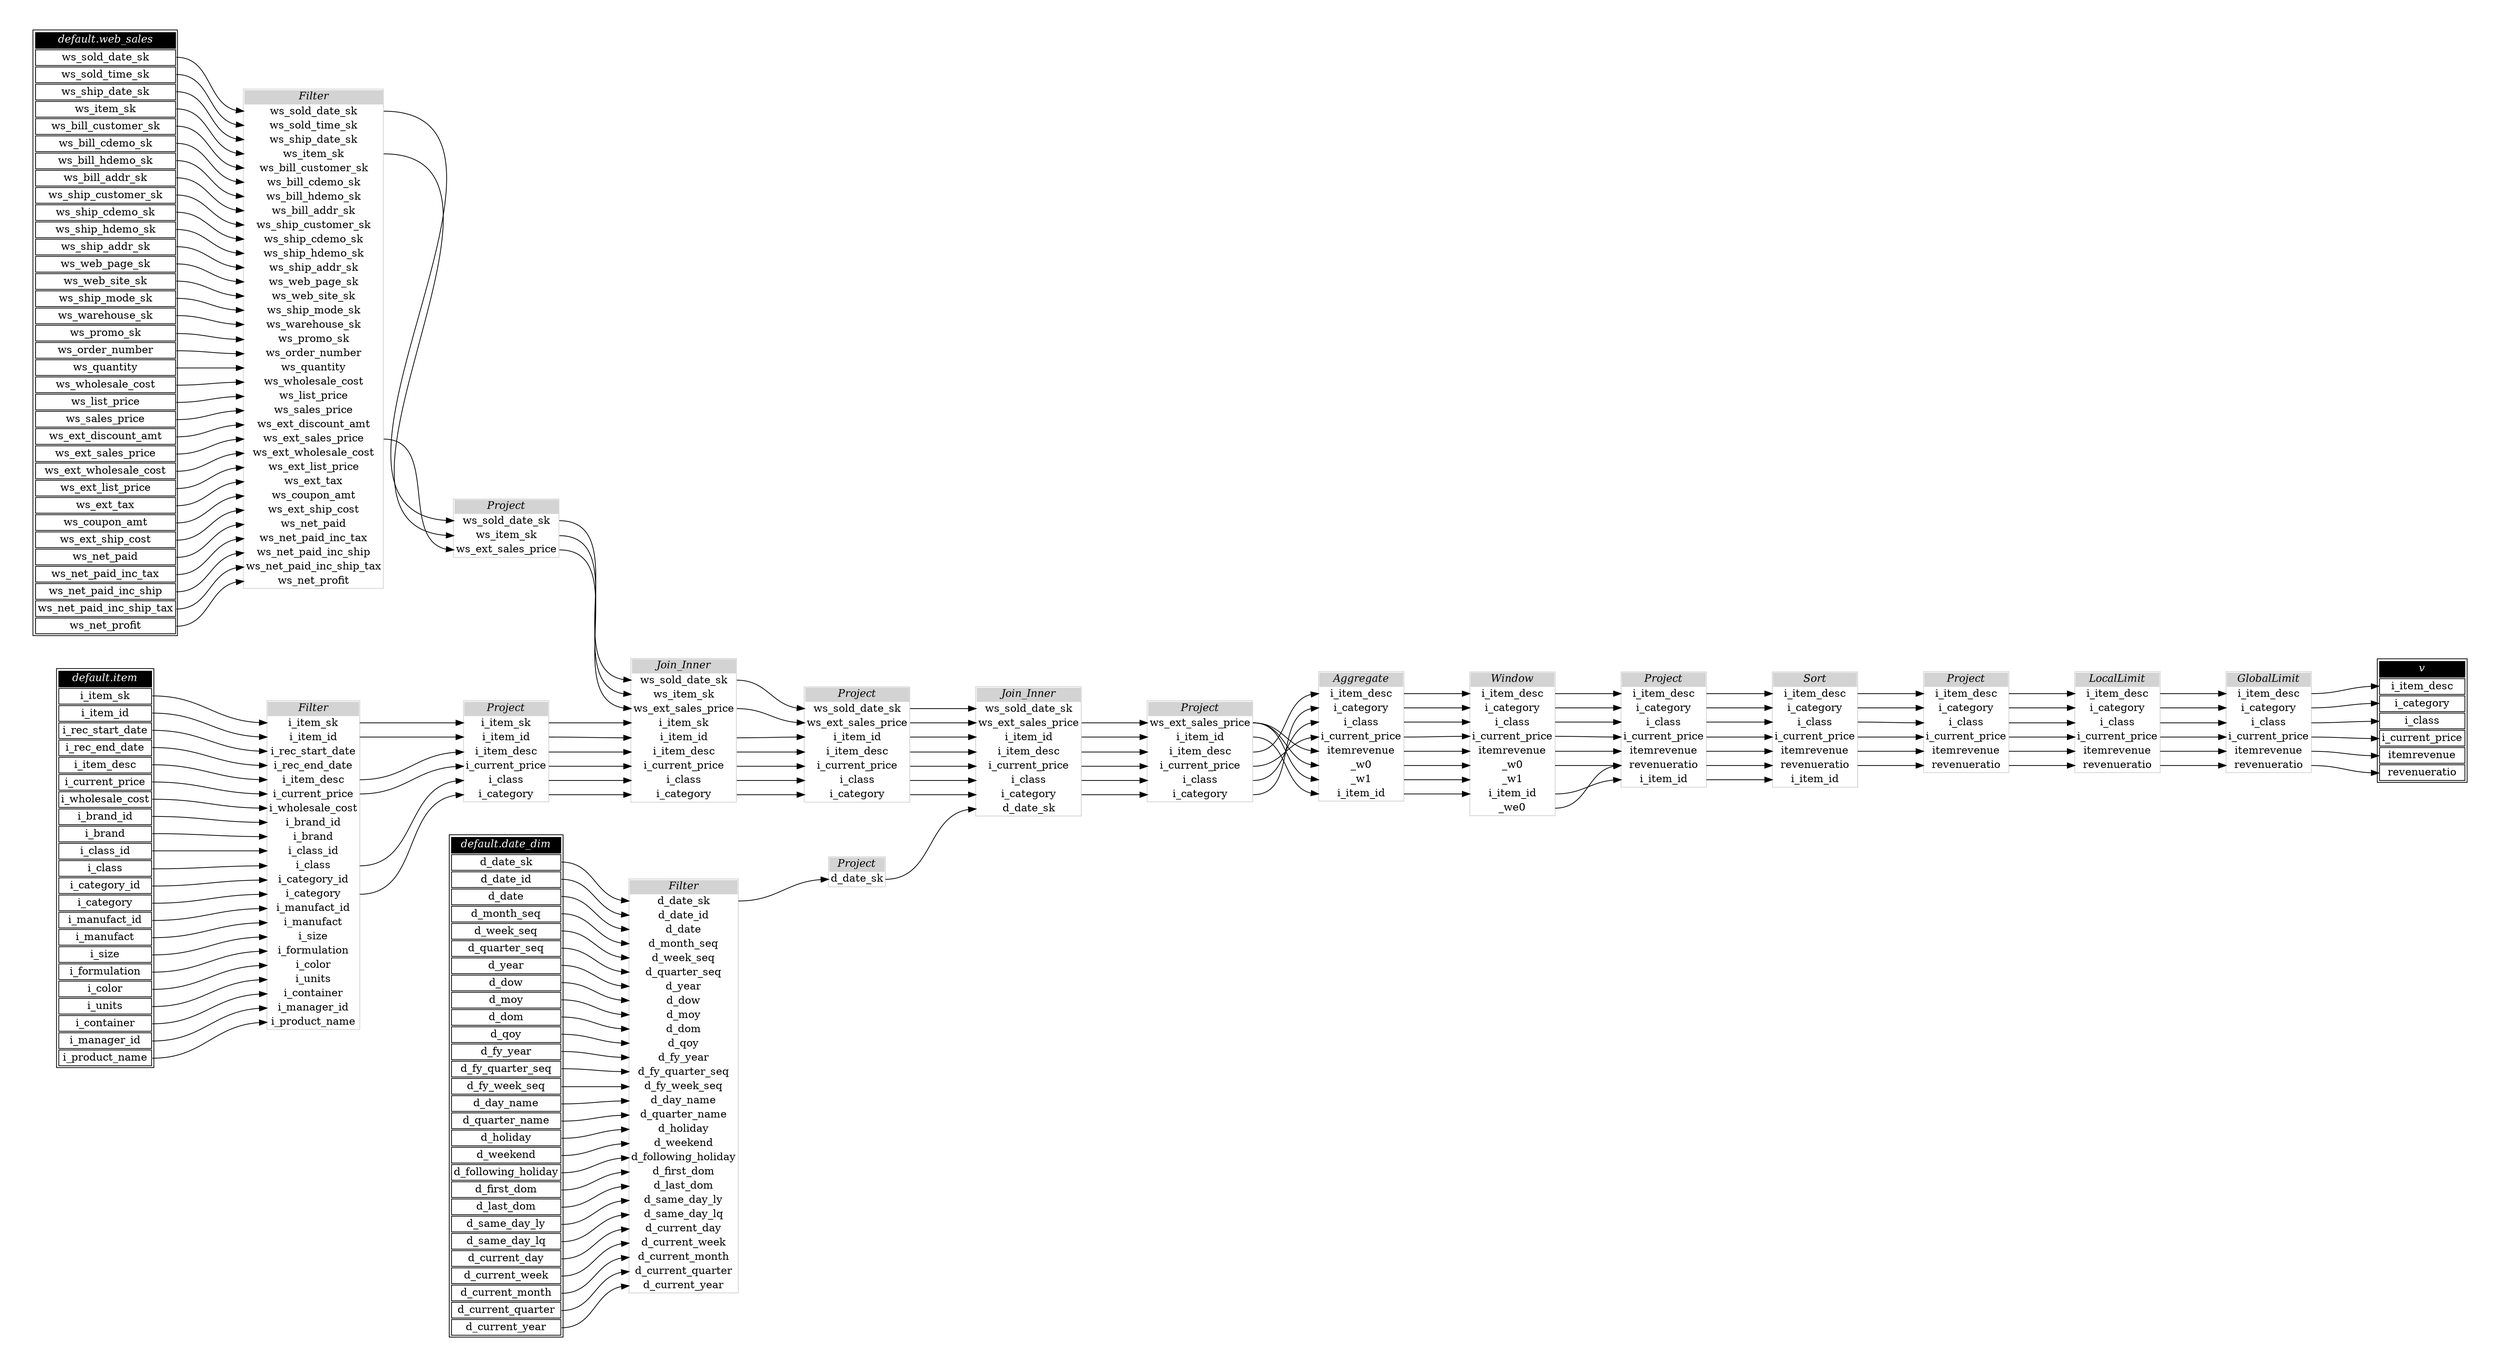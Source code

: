 // Automatically generated by TPCDSFlowTestSuite


digraph {
  graph [pad="0.5" nodesep="0.5" ranksep="1" fontname="Helvetica" rankdir=LR];
  node [shape=plaintext]

  
"Aggregate_03d2556" [label=<
<table color="lightgray" border="1" cellborder="0" cellspacing="0">
  <tr><td bgcolor="lightgray" port="nodeName"><i>Aggregate</i></td></tr>
  <tr><td port="0">i_item_desc</td></tr>
<tr><td port="1">i_category</td></tr>
<tr><td port="2">i_class</td></tr>
<tr><td port="3">i_current_price</td></tr>
<tr><td port="4">itemrevenue</td></tr>
<tr><td port="5">_w0</td></tr>
<tr><td port="6">_w1</td></tr>
<tr><td port="7">i_item_id</td></tr>
</table>>];
     

"Filter_67a6c63" [label=<
<table color="lightgray" border="1" cellborder="0" cellspacing="0">
  <tr><td bgcolor="lightgray" port="nodeName"><i>Filter</i></td></tr>
  <tr><td port="0">i_item_sk</td></tr>
<tr><td port="1">i_item_id</td></tr>
<tr><td port="2">i_rec_start_date</td></tr>
<tr><td port="3">i_rec_end_date</td></tr>
<tr><td port="4">i_item_desc</td></tr>
<tr><td port="5">i_current_price</td></tr>
<tr><td port="6">i_wholesale_cost</td></tr>
<tr><td port="7">i_brand_id</td></tr>
<tr><td port="8">i_brand</td></tr>
<tr><td port="9">i_class_id</td></tr>
<tr><td port="10">i_class</td></tr>
<tr><td port="11">i_category_id</td></tr>
<tr><td port="12">i_category</td></tr>
<tr><td port="13">i_manufact_id</td></tr>
<tr><td port="14">i_manufact</td></tr>
<tr><td port="15">i_size</td></tr>
<tr><td port="16">i_formulation</td></tr>
<tr><td port="17">i_color</td></tr>
<tr><td port="18">i_units</td></tr>
<tr><td port="19">i_container</td></tr>
<tr><td port="20">i_manager_id</td></tr>
<tr><td port="21">i_product_name</td></tr>
</table>>];
     

"Filter_98cbf25" [label=<
<table color="lightgray" border="1" cellborder="0" cellspacing="0">
  <tr><td bgcolor="lightgray" port="nodeName"><i>Filter</i></td></tr>
  <tr><td port="0">ws_sold_date_sk</td></tr>
<tr><td port="1">ws_sold_time_sk</td></tr>
<tr><td port="2">ws_ship_date_sk</td></tr>
<tr><td port="3">ws_item_sk</td></tr>
<tr><td port="4">ws_bill_customer_sk</td></tr>
<tr><td port="5">ws_bill_cdemo_sk</td></tr>
<tr><td port="6">ws_bill_hdemo_sk</td></tr>
<tr><td port="7">ws_bill_addr_sk</td></tr>
<tr><td port="8">ws_ship_customer_sk</td></tr>
<tr><td port="9">ws_ship_cdemo_sk</td></tr>
<tr><td port="10">ws_ship_hdemo_sk</td></tr>
<tr><td port="11">ws_ship_addr_sk</td></tr>
<tr><td port="12">ws_web_page_sk</td></tr>
<tr><td port="13">ws_web_site_sk</td></tr>
<tr><td port="14">ws_ship_mode_sk</td></tr>
<tr><td port="15">ws_warehouse_sk</td></tr>
<tr><td port="16">ws_promo_sk</td></tr>
<tr><td port="17">ws_order_number</td></tr>
<tr><td port="18">ws_quantity</td></tr>
<tr><td port="19">ws_wholesale_cost</td></tr>
<tr><td port="20">ws_list_price</td></tr>
<tr><td port="21">ws_sales_price</td></tr>
<tr><td port="22">ws_ext_discount_amt</td></tr>
<tr><td port="23">ws_ext_sales_price</td></tr>
<tr><td port="24">ws_ext_wholesale_cost</td></tr>
<tr><td port="25">ws_ext_list_price</td></tr>
<tr><td port="26">ws_ext_tax</td></tr>
<tr><td port="27">ws_coupon_amt</td></tr>
<tr><td port="28">ws_ext_ship_cost</td></tr>
<tr><td port="29">ws_net_paid</td></tr>
<tr><td port="30">ws_net_paid_inc_tax</td></tr>
<tr><td port="31">ws_net_paid_inc_ship</td></tr>
<tr><td port="32">ws_net_paid_inc_ship_tax</td></tr>
<tr><td port="33">ws_net_profit</td></tr>
</table>>];
     

"Filter_9cae31f" [label=<
<table color="lightgray" border="1" cellborder="0" cellspacing="0">
  <tr><td bgcolor="lightgray" port="nodeName"><i>Filter</i></td></tr>
  <tr><td port="0">d_date_sk</td></tr>
<tr><td port="1">d_date_id</td></tr>
<tr><td port="2">d_date</td></tr>
<tr><td port="3">d_month_seq</td></tr>
<tr><td port="4">d_week_seq</td></tr>
<tr><td port="5">d_quarter_seq</td></tr>
<tr><td port="6">d_year</td></tr>
<tr><td port="7">d_dow</td></tr>
<tr><td port="8">d_moy</td></tr>
<tr><td port="9">d_dom</td></tr>
<tr><td port="10">d_qoy</td></tr>
<tr><td port="11">d_fy_year</td></tr>
<tr><td port="12">d_fy_quarter_seq</td></tr>
<tr><td port="13">d_fy_week_seq</td></tr>
<tr><td port="14">d_day_name</td></tr>
<tr><td port="15">d_quarter_name</td></tr>
<tr><td port="16">d_holiday</td></tr>
<tr><td port="17">d_weekend</td></tr>
<tr><td port="18">d_following_holiday</td></tr>
<tr><td port="19">d_first_dom</td></tr>
<tr><td port="20">d_last_dom</td></tr>
<tr><td port="21">d_same_day_ly</td></tr>
<tr><td port="22">d_same_day_lq</td></tr>
<tr><td port="23">d_current_day</td></tr>
<tr><td port="24">d_current_week</td></tr>
<tr><td port="25">d_current_month</td></tr>
<tr><td port="26">d_current_quarter</td></tr>
<tr><td port="27">d_current_year</td></tr>
</table>>];
     

"GlobalLimit_2d23d11" [label=<
<table color="lightgray" border="1" cellborder="0" cellspacing="0">
  <tr><td bgcolor="lightgray" port="nodeName"><i>GlobalLimit</i></td></tr>
  <tr><td port="0">i_item_desc</td></tr>
<tr><td port="1">i_category</td></tr>
<tr><td port="2">i_class</td></tr>
<tr><td port="3">i_current_price</td></tr>
<tr><td port="4">itemrevenue</td></tr>
<tr><td port="5">revenueratio</td></tr>
</table>>];
     

"Join_Inner_f0fcbd7" [label=<
<table color="lightgray" border="1" cellborder="0" cellspacing="0">
  <tr><td bgcolor="lightgray" port="nodeName"><i>Join_Inner</i></td></tr>
  <tr><td port="0">ws_sold_date_sk</td></tr>
<tr><td port="1">ws_item_sk</td></tr>
<tr><td port="2">ws_ext_sales_price</td></tr>
<tr><td port="3">i_item_sk</td></tr>
<tr><td port="4">i_item_id</td></tr>
<tr><td port="5">i_item_desc</td></tr>
<tr><td port="6">i_current_price</td></tr>
<tr><td port="7">i_class</td></tr>
<tr><td port="8">i_category</td></tr>
</table>>];
     

"Join_Inner_fcc9445" [label=<
<table color="lightgray" border="1" cellborder="0" cellspacing="0">
  <tr><td bgcolor="lightgray" port="nodeName"><i>Join_Inner</i></td></tr>
  <tr><td port="0">ws_sold_date_sk</td></tr>
<tr><td port="1">ws_ext_sales_price</td></tr>
<tr><td port="2">i_item_id</td></tr>
<tr><td port="3">i_item_desc</td></tr>
<tr><td port="4">i_current_price</td></tr>
<tr><td port="5">i_class</td></tr>
<tr><td port="6">i_category</td></tr>
<tr><td port="7">d_date_sk</td></tr>
</table>>];
     

"LocalLimit_f8f4cee" [label=<
<table color="lightgray" border="1" cellborder="0" cellspacing="0">
  <tr><td bgcolor="lightgray" port="nodeName"><i>LocalLimit</i></td></tr>
  <tr><td port="0">i_item_desc</td></tr>
<tr><td port="1">i_category</td></tr>
<tr><td port="2">i_class</td></tr>
<tr><td port="3">i_current_price</td></tr>
<tr><td port="4">itemrevenue</td></tr>
<tr><td port="5">revenueratio</td></tr>
</table>>];
     

"Project_2939083" [label=<
<table color="lightgray" border="1" cellborder="0" cellspacing="0">
  <tr><td bgcolor="lightgray" port="nodeName"><i>Project</i></td></tr>
  <tr><td port="0">d_date_sk</td></tr>
</table>>];
     

"Project_89688ab" [label=<
<table color="lightgray" border="1" cellborder="0" cellspacing="0">
  <tr><td bgcolor="lightgray" port="nodeName"><i>Project</i></td></tr>
  <tr><td port="0">i_item_sk</td></tr>
<tr><td port="1">i_item_id</td></tr>
<tr><td port="2">i_item_desc</td></tr>
<tr><td port="3">i_current_price</td></tr>
<tr><td port="4">i_class</td></tr>
<tr><td port="5">i_category</td></tr>
</table>>];
     

"Project_910b99e" [label=<
<table color="lightgray" border="1" cellborder="0" cellspacing="0">
  <tr><td bgcolor="lightgray" port="nodeName"><i>Project</i></td></tr>
  <tr><td port="0">ws_sold_date_sk</td></tr>
<tr><td port="1">ws_item_sk</td></tr>
<tr><td port="2">ws_ext_sales_price</td></tr>
</table>>];
     

"Project_b5bb139" [label=<
<table color="lightgray" border="1" cellborder="0" cellspacing="0">
  <tr><td bgcolor="lightgray" port="nodeName"><i>Project</i></td></tr>
  <tr><td port="0">i_item_desc</td></tr>
<tr><td port="1">i_category</td></tr>
<tr><td port="2">i_class</td></tr>
<tr><td port="3">i_current_price</td></tr>
<tr><td port="4">itemrevenue</td></tr>
<tr><td port="5">revenueratio</td></tr>
</table>>];
     

"Project_b607c79" [label=<
<table color="lightgray" border="1" cellborder="0" cellspacing="0">
  <tr><td bgcolor="lightgray" port="nodeName"><i>Project</i></td></tr>
  <tr><td port="0">ws_sold_date_sk</td></tr>
<tr><td port="1">ws_ext_sales_price</td></tr>
<tr><td port="2">i_item_id</td></tr>
<tr><td port="3">i_item_desc</td></tr>
<tr><td port="4">i_current_price</td></tr>
<tr><td port="5">i_class</td></tr>
<tr><td port="6">i_category</td></tr>
</table>>];
     

"Project_c986595" [label=<
<table color="lightgray" border="1" cellborder="0" cellspacing="0">
  <tr><td bgcolor="lightgray" port="nodeName"><i>Project</i></td></tr>
  <tr><td port="0">i_item_desc</td></tr>
<tr><td port="1">i_category</td></tr>
<tr><td port="2">i_class</td></tr>
<tr><td port="3">i_current_price</td></tr>
<tr><td port="4">itemrevenue</td></tr>
<tr><td port="5">revenueratio</td></tr>
<tr><td port="6">i_item_id</td></tr>
</table>>];
     

"Project_e980da8" [label=<
<table color="lightgray" border="1" cellborder="0" cellspacing="0">
  <tr><td bgcolor="lightgray" port="nodeName"><i>Project</i></td></tr>
  <tr><td port="0">ws_ext_sales_price</td></tr>
<tr><td port="1">i_item_id</td></tr>
<tr><td port="2">i_item_desc</td></tr>
<tr><td port="3">i_current_price</td></tr>
<tr><td port="4">i_class</td></tr>
<tr><td port="5">i_category</td></tr>
</table>>];
     

"Sort_5cbea3e" [label=<
<table color="lightgray" border="1" cellborder="0" cellspacing="0">
  <tr><td bgcolor="lightgray" port="nodeName"><i>Sort</i></td></tr>
  <tr><td port="0">i_item_desc</td></tr>
<tr><td port="1">i_category</td></tr>
<tr><td port="2">i_class</td></tr>
<tr><td port="3">i_current_price</td></tr>
<tr><td port="4">itemrevenue</td></tr>
<tr><td port="5">revenueratio</td></tr>
<tr><td port="6">i_item_id</td></tr>
</table>>];
     

"Window_8f39e45" [label=<
<table color="lightgray" border="1" cellborder="0" cellspacing="0">
  <tr><td bgcolor="lightgray" port="nodeName"><i>Window</i></td></tr>
  <tr><td port="0">i_item_desc</td></tr>
<tr><td port="1">i_category</td></tr>
<tr><td port="2">i_class</td></tr>
<tr><td port="3">i_current_price</td></tr>
<tr><td port="4">itemrevenue</td></tr>
<tr><td port="5">_w0</td></tr>
<tr><td port="6">_w1</td></tr>
<tr><td port="7">i_item_id</td></tr>
<tr><td port="8">_we0</td></tr>
</table>>];
     

"default.date_dim" [color="black" label=<
<table>
  <tr><td bgcolor="black" port="nodeName"><i><font color="white">default.date_dim</font></i></td></tr>
  <tr><td port="0">d_date_sk</td></tr>
<tr><td port="1">d_date_id</td></tr>
<tr><td port="2">d_date</td></tr>
<tr><td port="3">d_month_seq</td></tr>
<tr><td port="4">d_week_seq</td></tr>
<tr><td port="5">d_quarter_seq</td></tr>
<tr><td port="6">d_year</td></tr>
<tr><td port="7">d_dow</td></tr>
<tr><td port="8">d_moy</td></tr>
<tr><td port="9">d_dom</td></tr>
<tr><td port="10">d_qoy</td></tr>
<tr><td port="11">d_fy_year</td></tr>
<tr><td port="12">d_fy_quarter_seq</td></tr>
<tr><td port="13">d_fy_week_seq</td></tr>
<tr><td port="14">d_day_name</td></tr>
<tr><td port="15">d_quarter_name</td></tr>
<tr><td port="16">d_holiday</td></tr>
<tr><td port="17">d_weekend</td></tr>
<tr><td port="18">d_following_holiday</td></tr>
<tr><td port="19">d_first_dom</td></tr>
<tr><td port="20">d_last_dom</td></tr>
<tr><td port="21">d_same_day_ly</td></tr>
<tr><td port="22">d_same_day_lq</td></tr>
<tr><td port="23">d_current_day</td></tr>
<tr><td port="24">d_current_week</td></tr>
<tr><td port="25">d_current_month</td></tr>
<tr><td port="26">d_current_quarter</td></tr>
<tr><td port="27">d_current_year</td></tr>
</table>>];
     

"default.item" [color="black" label=<
<table>
  <tr><td bgcolor="black" port="nodeName"><i><font color="white">default.item</font></i></td></tr>
  <tr><td port="0">i_item_sk</td></tr>
<tr><td port="1">i_item_id</td></tr>
<tr><td port="2">i_rec_start_date</td></tr>
<tr><td port="3">i_rec_end_date</td></tr>
<tr><td port="4">i_item_desc</td></tr>
<tr><td port="5">i_current_price</td></tr>
<tr><td port="6">i_wholesale_cost</td></tr>
<tr><td port="7">i_brand_id</td></tr>
<tr><td port="8">i_brand</td></tr>
<tr><td port="9">i_class_id</td></tr>
<tr><td port="10">i_class</td></tr>
<tr><td port="11">i_category_id</td></tr>
<tr><td port="12">i_category</td></tr>
<tr><td port="13">i_manufact_id</td></tr>
<tr><td port="14">i_manufact</td></tr>
<tr><td port="15">i_size</td></tr>
<tr><td port="16">i_formulation</td></tr>
<tr><td port="17">i_color</td></tr>
<tr><td port="18">i_units</td></tr>
<tr><td port="19">i_container</td></tr>
<tr><td port="20">i_manager_id</td></tr>
<tr><td port="21">i_product_name</td></tr>
</table>>];
     

"default.web_sales" [color="black" label=<
<table>
  <tr><td bgcolor="black" port="nodeName"><i><font color="white">default.web_sales</font></i></td></tr>
  <tr><td port="0">ws_sold_date_sk</td></tr>
<tr><td port="1">ws_sold_time_sk</td></tr>
<tr><td port="2">ws_ship_date_sk</td></tr>
<tr><td port="3">ws_item_sk</td></tr>
<tr><td port="4">ws_bill_customer_sk</td></tr>
<tr><td port="5">ws_bill_cdemo_sk</td></tr>
<tr><td port="6">ws_bill_hdemo_sk</td></tr>
<tr><td port="7">ws_bill_addr_sk</td></tr>
<tr><td port="8">ws_ship_customer_sk</td></tr>
<tr><td port="9">ws_ship_cdemo_sk</td></tr>
<tr><td port="10">ws_ship_hdemo_sk</td></tr>
<tr><td port="11">ws_ship_addr_sk</td></tr>
<tr><td port="12">ws_web_page_sk</td></tr>
<tr><td port="13">ws_web_site_sk</td></tr>
<tr><td port="14">ws_ship_mode_sk</td></tr>
<tr><td port="15">ws_warehouse_sk</td></tr>
<tr><td port="16">ws_promo_sk</td></tr>
<tr><td port="17">ws_order_number</td></tr>
<tr><td port="18">ws_quantity</td></tr>
<tr><td port="19">ws_wholesale_cost</td></tr>
<tr><td port="20">ws_list_price</td></tr>
<tr><td port="21">ws_sales_price</td></tr>
<tr><td port="22">ws_ext_discount_amt</td></tr>
<tr><td port="23">ws_ext_sales_price</td></tr>
<tr><td port="24">ws_ext_wholesale_cost</td></tr>
<tr><td port="25">ws_ext_list_price</td></tr>
<tr><td port="26">ws_ext_tax</td></tr>
<tr><td port="27">ws_coupon_amt</td></tr>
<tr><td port="28">ws_ext_ship_cost</td></tr>
<tr><td port="29">ws_net_paid</td></tr>
<tr><td port="30">ws_net_paid_inc_tax</td></tr>
<tr><td port="31">ws_net_paid_inc_ship</td></tr>
<tr><td port="32">ws_net_paid_inc_ship_tax</td></tr>
<tr><td port="33">ws_net_profit</td></tr>
</table>>];
     

"v" [color="black" label=<
<table>
  <tr><td bgcolor="black" port="nodeName"><i><font color="white">v</font></i></td></tr>
  <tr><td port="0">i_item_desc</td></tr>
<tr><td port="1">i_category</td></tr>
<tr><td port="2">i_class</td></tr>
<tr><td port="3">i_current_price</td></tr>
<tr><td port="4">itemrevenue</td></tr>
<tr><td port="5">revenueratio</td></tr>
</table>>];
     
  "Aggregate_03d2556":0 -> "Window_8f39e45":0;
"Aggregate_03d2556":1 -> "Window_8f39e45":1;
"Aggregate_03d2556":2 -> "Window_8f39e45":2;
"Aggregate_03d2556":3 -> "Window_8f39e45":3;
"Aggregate_03d2556":4 -> "Window_8f39e45":4;
"Aggregate_03d2556":5 -> "Window_8f39e45":5;
"Aggregate_03d2556":6 -> "Window_8f39e45":6;
"Aggregate_03d2556":7 -> "Window_8f39e45":7;
"Filter_67a6c63":0 -> "Project_89688ab":0;
"Filter_67a6c63":1 -> "Project_89688ab":1;
"Filter_67a6c63":10 -> "Project_89688ab":4;
"Filter_67a6c63":12 -> "Project_89688ab":5;
"Filter_67a6c63":4 -> "Project_89688ab":2;
"Filter_67a6c63":5 -> "Project_89688ab":3;
"Filter_98cbf25":0 -> "Project_910b99e":0;
"Filter_98cbf25":23 -> "Project_910b99e":2;
"Filter_98cbf25":3 -> "Project_910b99e":1;
"Filter_9cae31f":0 -> "Project_2939083":0;
"GlobalLimit_2d23d11":0 -> "v":0;
"GlobalLimit_2d23d11":1 -> "v":1;
"GlobalLimit_2d23d11":2 -> "v":2;
"GlobalLimit_2d23d11":3 -> "v":3;
"GlobalLimit_2d23d11":4 -> "v":4;
"GlobalLimit_2d23d11":5 -> "v":5;
"Join_Inner_f0fcbd7":0 -> "Project_b607c79":0;
"Join_Inner_f0fcbd7":2 -> "Project_b607c79":1;
"Join_Inner_f0fcbd7":4 -> "Project_b607c79":2;
"Join_Inner_f0fcbd7":5 -> "Project_b607c79":3;
"Join_Inner_f0fcbd7":6 -> "Project_b607c79":4;
"Join_Inner_f0fcbd7":7 -> "Project_b607c79":5;
"Join_Inner_f0fcbd7":8 -> "Project_b607c79":6;
"Join_Inner_fcc9445":1 -> "Project_e980da8":0;
"Join_Inner_fcc9445":2 -> "Project_e980da8":1;
"Join_Inner_fcc9445":3 -> "Project_e980da8":2;
"Join_Inner_fcc9445":4 -> "Project_e980da8":3;
"Join_Inner_fcc9445":5 -> "Project_e980da8":4;
"Join_Inner_fcc9445":6 -> "Project_e980da8":5;
"LocalLimit_f8f4cee":0 -> "GlobalLimit_2d23d11":0;
"LocalLimit_f8f4cee":1 -> "GlobalLimit_2d23d11":1;
"LocalLimit_f8f4cee":2 -> "GlobalLimit_2d23d11":2;
"LocalLimit_f8f4cee":3 -> "GlobalLimit_2d23d11":3;
"LocalLimit_f8f4cee":4 -> "GlobalLimit_2d23d11":4;
"LocalLimit_f8f4cee":5 -> "GlobalLimit_2d23d11":5;
"Project_2939083":0 -> "Join_Inner_fcc9445":7;
"Project_89688ab":0 -> "Join_Inner_f0fcbd7":3;
"Project_89688ab":1 -> "Join_Inner_f0fcbd7":4;
"Project_89688ab":2 -> "Join_Inner_f0fcbd7":5;
"Project_89688ab":3 -> "Join_Inner_f0fcbd7":6;
"Project_89688ab":4 -> "Join_Inner_f0fcbd7":7;
"Project_89688ab":5 -> "Join_Inner_f0fcbd7":8;
"Project_910b99e":0 -> "Join_Inner_f0fcbd7":0;
"Project_910b99e":1 -> "Join_Inner_f0fcbd7":1;
"Project_910b99e":2 -> "Join_Inner_f0fcbd7":2;
"Project_b5bb139":0 -> "LocalLimit_f8f4cee":0;
"Project_b5bb139":1 -> "LocalLimit_f8f4cee":1;
"Project_b5bb139":2 -> "LocalLimit_f8f4cee":2;
"Project_b5bb139":3 -> "LocalLimit_f8f4cee":3;
"Project_b5bb139":4 -> "LocalLimit_f8f4cee":4;
"Project_b5bb139":5 -> "LocalLimit_f8f4cee":5;
"Project_b607c79":0 -> "Join_Inner_fcc9445":0;
"Project_b607c79":1 -> "Join_Inner_fcc9445":1;
"Project_b607c79":2 -> "Join_Inner_fcc9445":2;
"Project_b607c79":3 -> "Join_Inner_fcc9445":3;
"Project_b607c79":4 -> "Join_Inner_fcc9445":4;
"Project_b607c79":5 -> "Join_Inner_fcc9445":5;
"Project_b607c79":6 -> "Join_Inner_fcc9445":6;
"Project_c986595":0 -> "Sort_5cbea3e":0;
"Project_c986595":1 -> "Sort_5cbea3e":1;
"Project_c986595":2 -> "Sort_5cbea3e":2;
"Project_c986595":3 -> "Sort_5cbea3e":3;
"Project_c986595":4 -> "Sort_5cbea3e":4;
"Project_c986595":5 -> "Sort_5cbea3e":5;
"Project_c986595":6 -> "Sort_5cbea3e":6;
"Project_e980da8":0 -> "Aggregate_03d2556":4;
"Project_e980da8":0 -> "Aggregate_03d2556":5;
"Project_e980da8":0 -> "Aggregate_03d2556":6;
"Project_e980da8":1 -> "Aggregate_03d2556":7;
"Project_e980da8":2 -> "Aggregate_03d2556":0;
"Project_e980da8":3 -> "Aggregate_03d2556":3;
"Project_e980da8":4 -> "Aggregate_03d2556":2;
"Project_e980da8":5 -> "Aggregate_03d2556":1;
"Sort_5cbea3e":0 -> "Project_b5bb139":0;
"Sort_5cbea3e":1 -> "Project_b5bb139":1;
"Sort_5cbea3e":2 -> "Project_b5bb139":2;
"Sort_5cbea3e":3 -> "Project_b5bb139":3;
"Sort_5cbea3e":4 -> "Project_b5bb139":4;
"Sort_5cbea3e":5 -> "Project_b5bb139":5;
"Window_8f39e45":0 -> "Project_c986595":0;
"Window_8f39e45":1 -> "Project_c986595":1;
"Window_8f39e45":2 -> "Project_c986595":2;
"Window_8f39e45":3 -> "Project_c986595":3;
"Window_8f39e45":4 -> "Project_c986595":4;
"Window_8f39e45":5 -> "Project_c986595":5;
"Window_8f39e45":7 -> "Project_c986595":6;
"Window_8f39e45":8 -> "Project_c986595":5;
"default.date_dim":0 -> "Filter_9cae31f":0;
"default.date_dim":1 -> "Filter_9cae31f":1;
"default.date_dim":10 -> "Filter_9cae31f":10;
"default.date_dim":11 -> "Filter_9cae31f":11;
"default.date_dim":12 -> "Filter_9cae31f":12;
"default.date_dim":13 -> "Filter_9cae31f":13;
"default.date_dim":14 -> "Filter_9cae31f":14;
"default.date_dim":15 -> "Filter_9cae31f":15;
"default.date_dim":16 -> "Filter_9cae31f":16;
"default.date_dim":17 -> "Filter_9cae31f":17;
"default.date_dim":18 -> "Filter_9cae31f":18;
"default.date_dim":19 -> "Filter_9cae31f":19;
"default.date_dim":2 -> "Filter_9cae31f":2;
"default.date_dim":20 -> "Filter_9cae31f":20;
"default.date_dim":21 -> "Filter_9cae31f":21;
"default.date_dim":22 -> "Filter_9cae31f":22;
"default.date_dim":23 -> "Filter_9cae31f":23;
"default.date_dim":24 -> "Filter_9cae31f":24;
"default.date_dim":25 -> "Filter_9cae31f":25;
"default.date_dim":26 -> "Filter_9cae31f":26;
"default.date_dim":27 -> "Filter_9cae31f":27;
"default.date_dim":3 -> "Filter_9cae31f":3;
"default.date_dim":4 -> "Filter_9cae31f":4;
"default.date_dim":5 -> "Filter_9cae31f":5;
"default.date_dim":6 -> "Filter_9cae31f":6;
"default.date_dim":7 -> "Filter_9cae31f":7;
"default.date_dim":8 -> "Filter_9cae31f":8;
"default.date_dim":9 -> "Filter_9cae31f":9;
"default.item":0 -> "Filter_67a6c63":0;
"default.item":1 -> "Filter_67a6c63":1;
"default.item":10 -> "Filter_67a6c63":10;
"default.item":11 -> "Filter_67a6c63":11;
"default.item":12 -> "Filter_67a6c63":12;
"default.item":13 -> "Filter_67a6c63":13;
"default.item":14 -> "Filter_67a6c63":14;
"default.item":15 -> "Filter_67a6c63":15;
"default.item":16 -> "Filter_67a6c63":16;
"default.item":17 -> "Filter_67a6c63":17;
"default.item":18 -> "Filter_67a6c63":18;
"default.item":19 -> "Filter_67a6c63":19;
"default.item":2 -> "Filter_67a6c63":2;
"default.item":20 -> "Filter_67a6c63":20;
"default.item":21 -> "Filter_67a6c63":21;
"default.item":3 -> "Filter_67a6c63":3;
"default.item":4 -> "Filter_67a6c63":4;
"default.item":5 -> "Filter_67a6c63":5;
"default.item":6 -> "Filter_67a6c63":6;
"default.item":7 -> "Filter_67a6c63":7;
"default.item":8 -> "Filter_67a6c63":8;
"default.item":9 -> "Filter_67a6c63":9;
"default.web_sales":0 -> "Filter_98cbf25":0;
"default.web_sales":1 -> "Filter_98cbf25":1;
"default.web_sales":10 -> "Filter_98cbf25":10;
"default.web_sales":11 -> "Filter_98cbf25":11;
"default.web_sales":12 -> "Filter_98cbf25":12;
"default.web_sales":13 -> "Filter_98cbf25":13;
"default.web_sales":14 -> "Filter_98cbf25":14;
"default.web_sales":15 -> "Filter_98cbf25":15;
"default.web_sales":16 -> "Filter_98cbf25":16;
"default.web_sales":17 -> "Filter_98cbf25":17;
"default.web_sales":18 -> "Filter_98cbf25":18;
"default.web_sales":19 -> "Filter_98cbf25":19;
"default.web_sales":2 -> "Filter_98cbf25":2;
"default.web_sales":20 -> "Filter_98cbf25":20;
"default.web_sales":21 -> "Filter_98cbf25":21;
"default.web_sales":22 -> "Filter_98cbf25":22;
"default.web_sales":23 -> "Filter_98cbf25":23;
"default.web_sales":24 -> "Filter_98cbf25":24;
"default.web_sales":25 -> "Filter_98cbf25":25;
"default.web_sales":26 -> "Filter_98cbf25":26;
"default.web_sales":27 -> "Filter_98cbf25":27;
"default.web_sales":28 -> "Filter_98cbf25":28;
"default.web_sales":29 -> "Filter_98cbf25":29;
"default.web_sales":3 -> "Filter_98cbf25":3;
"default.web_sales":30 -> "Filter_98cbf25":30;
"default.web_sales":31 -> "Filter_98cbf25":31;
"default.web_sales":32 -> "Filter_98cbf25":32;
"default.web_sales":33 -> "Filter_98cbf25":33;
"default.web_sales":4 -> "Filter_98cbf25":4;
"default.web_sales":5 -> "Filter_98cbf25":5;
"default.web_sales":6 -> "Filter_98cbf25":6;
"default.web_sales":7 -> "Filter_98cbf25":7;
"default.web_sales":8 -> "Filter_98cbf25":8;
"default.web_sales":9 -> "Filter_98cbf25":9;
}
       